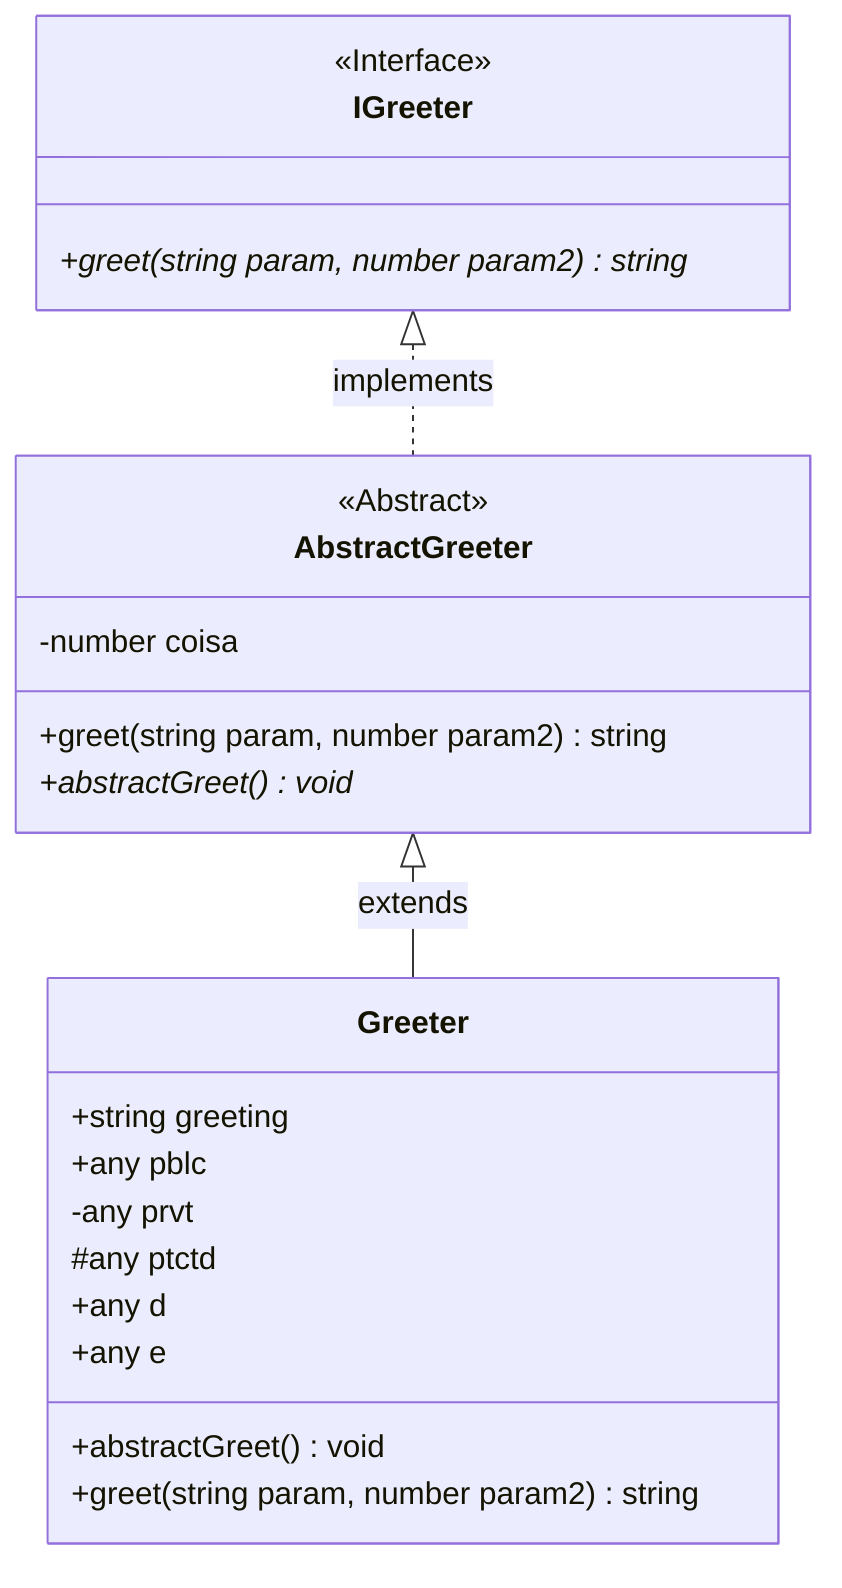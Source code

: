 classDiagram
class IGreeter{
        <<Interface>>
        +greet(string param, number param2) string*
}
class AbstractGreeter{
        <<Abstract>>
        -number coisa
        +greet(string param, number param2) string
        +abstractGreet() void*
}
IGreeter <|.. AbstractGreeter : implements
class Greeter{
        +string greeting
        +any pblc
        -any prvt
        #any ptctd
        +any d
        +any e
        +abstractGreet() void
        +greet(string param, number param2) string
}
AbstractGreeter <|-- Greeter : extends